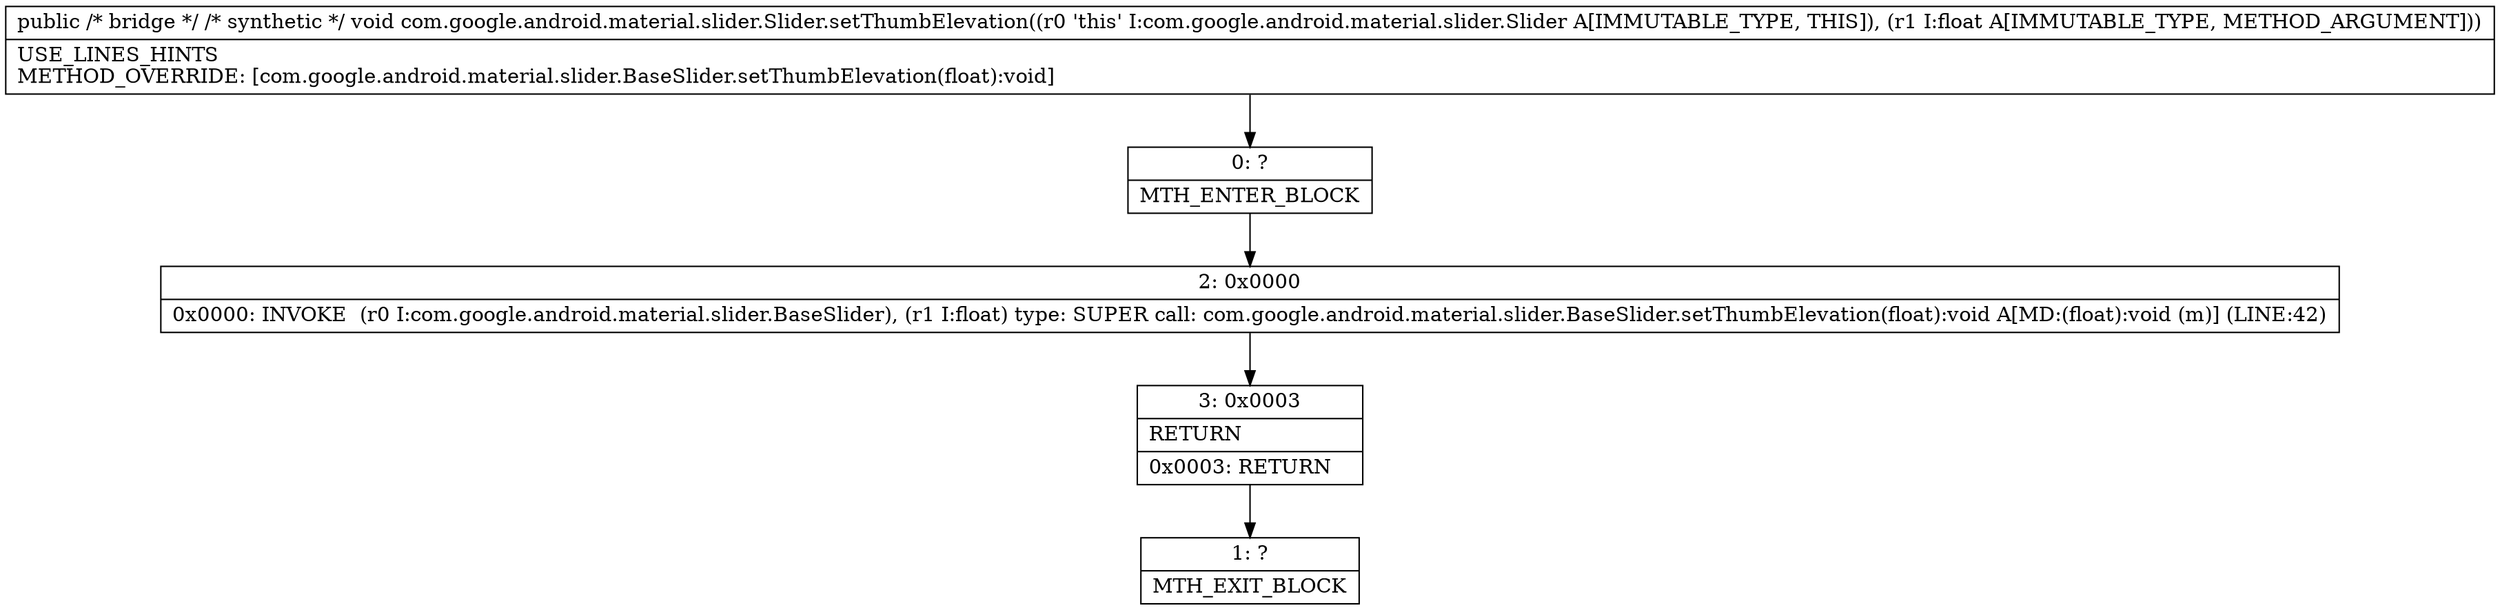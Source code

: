 digraph "CFG forcom.google.android.material.slider.Slider.setThumbElevation(F)V" {
Node_0 [shape=record,label="{0\:\ ?|MTH_ENTER_BLOCK\l}"];
Node_2 [shape=record,label="{2\:\ 0x0000|0x0000: INVOKE  (r0 I:com.google.android.material.slider.BaseSlider), (r1 I:float) type: SUPER call: com.google.android.material.slider.BaseSlider.setThumbElevation(float):void A[MD:(float):void (m)] (LINE:42)\l}"];
Node_3 [shape=record,label="{3\:\ 0x0003|RETURN\l|0x0003: RETURN   \l}"];
Node_1 [shape=record,label="{1\:\ ?|MTH_EXIT_BLOCK\l}"];
MethodNode[shape=record,label="{public \/* bridge *\/ \/* synthetic *\/ void com.google.android.material.slider.Slider.setThumbElevation((r0 'this' I:com.google.android.material.slider.Slider A[IMMUTABLE_TYPE, THIS]), (r1 I:float A[IMMUTABLE_TYPE, METHOD_ARGUMENT]))  | USE_LINES_HINTS\lMETHOD_OVERRIDE: [com.google.android.material.slider.BaseSlider.setThumbElevation(float):void]\l}"];
MethodNode -> Node_0;Node_0 -> Node_2;
Node_2 -> Node_3;
Node_3 -> Node_1;
}

